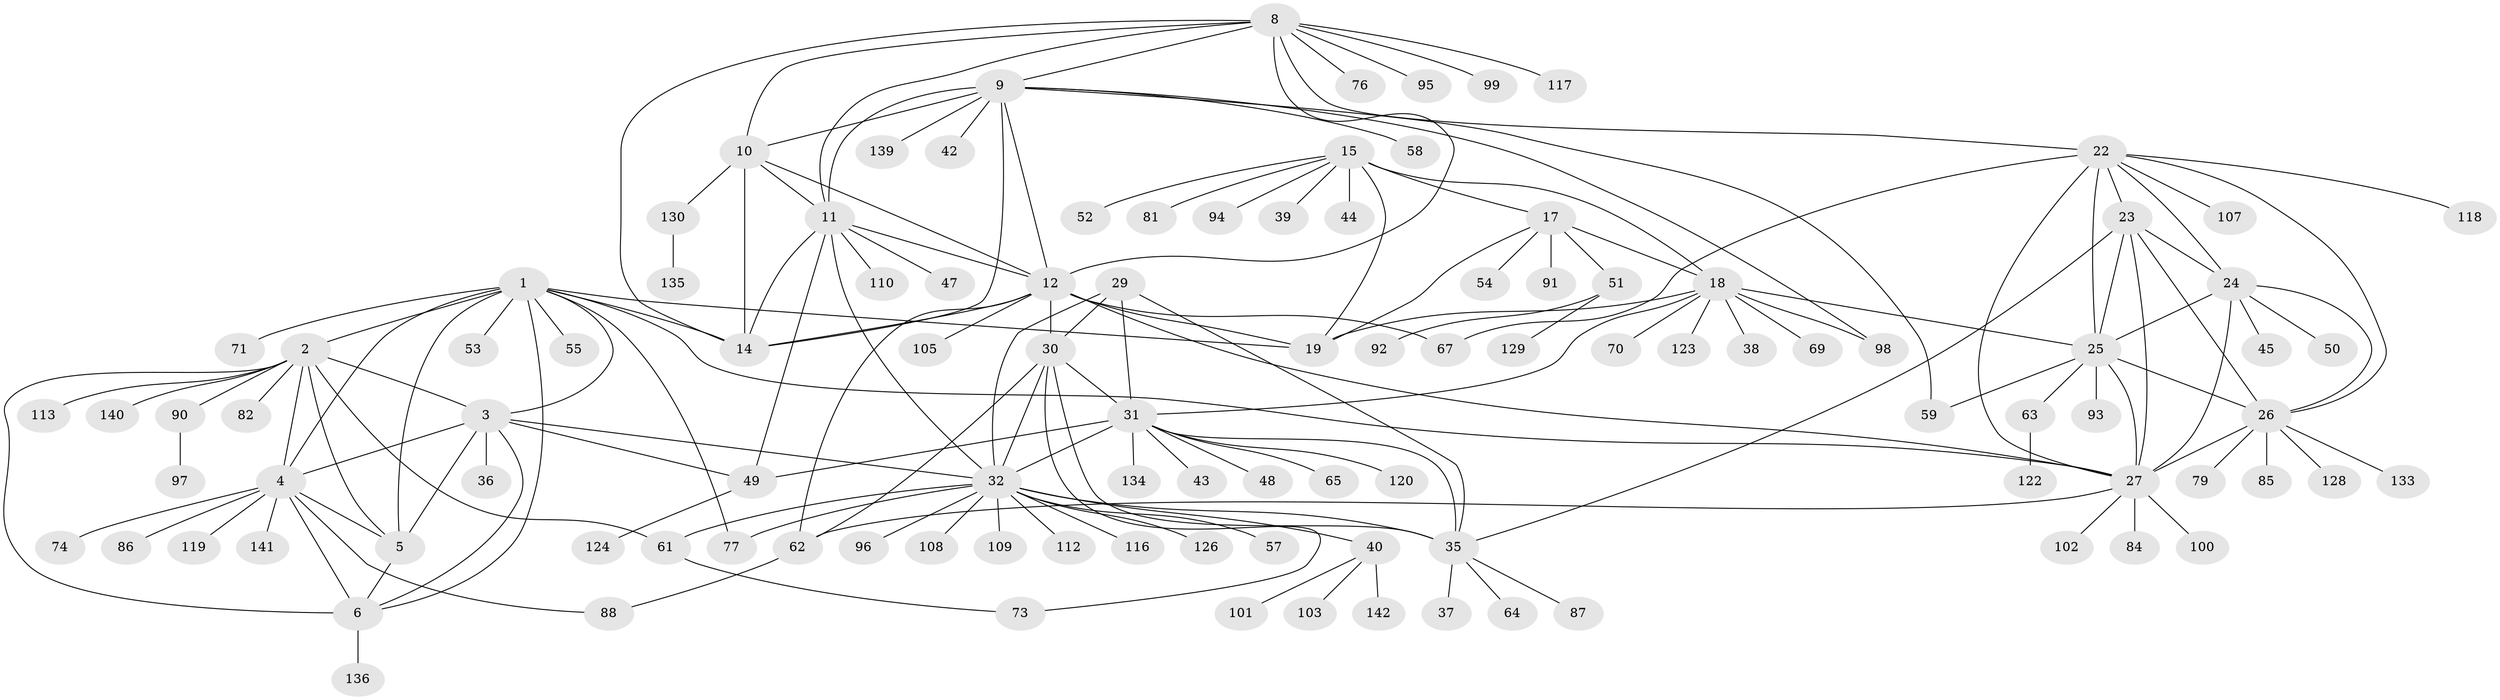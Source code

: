 // original degree distribution, {14: 0.007042253521126761, 8: 0.056338028169014086, 9: 0.06338028169014084, 12: 0.02112676056338028, 6: 0.014084507042253521, 7: 0.02112676056338028, 11: 0.035211267605633804, 10: 0.014084507042253521, 13: 0.014084507042253521, 1: 0.5845070422535211, 5: 0.007042253521126761, 4: 0.014084507042253521, 2: 0.1267605633802817, 3: 0.02112676056338028}
// Generated by graph-tools (version 1.1) at 2025/42/03/06/25 10:42:07]
// undirected, 110 vertices, 167 edges
graph export_dot {
graph [start="1"]
  node [color=gray90,style=filled];
  1 [super="+60"];
  2 [super="+7"];
  3 [super="+131"];
  4 [super="+46"];
  5;
  6 [super="+68"];
  8 [super="+111"];
  9 [super="+13"];
  10 [super="+72"];
  11 [super="+121"];
  12 [super="+125"];
  14 [super="+80"];
  15 [super="+16"];
  17;
  18 [super="+21"];
  19 [super="+20"];
  22 [super="+83"];
  23 [super="+137"];
  24 [super="+66"];
  25 [super="+28"];
  26;
  27 [super="+41"];
  29 [super="+114"];
  30 [super="+138"];
  31 [super="+34"];
  32 [super="+33"];
  35 [super="+75"];
  36;
  37;
  38;
  39;
  40 [super="+104"];
  42;
  43;
  44;
  45;
  47;
  48;
  49;
  50 [super="+78"];
  51 [super="+56"];
  52;
  53;
  54;
  55;
  57;
  58;
  59;
  61;
  62 [super="+89"];
  63;
  64;
  65;
  67;
  69;
  70;
  71;
  73;
  74;
  76;
  77 [super="+127"];
  79;
  81;
  82;
  84;
  85 [super="+115"];
  86;
  87;
  88;
  90;
  91;
  92;
  93;
  94;
  95;
  96;
  97;
  98;
  99;
  100 [super="+106"];
  101;
  102;
  103;
  105;
  107;
  108;
  109;
  110;
  112 [super="+132"];
  113;
  116;
  117;
  118;
  119;
  120;
  122;
  123;
  124;
  126;
  128;
  129;
  130;
  133;
  134;
  135;
  136;
  139;
  140;
  141;
  142;
  1 -- 2 [weight=2];
  1 -- 3;
  1 -- 4;
  1 -- 5;
  1 -- 6;
  1 -- 14;
  1 -- 19;
  1 -- 27;
  1 -- 53;
  1 -- 55;
  1 -- 71;
  1 -- 77;
  2 -- 3 [weight=2];
  2 -- 4 [weight=2];
  2 -- 5 [weight=2];
  2 -- 6 [weight=2];
  2 -- 90;
  2 -- 113;
  2 -- 140;
  2 -- 82;
  2 -- 61;
  3 -- 4;
  3 -- 5;
  3 -- 6;
  3 -- 36;
  3 -- 32;
  3 -- 49;
  4 -- 5;
  4 -- 6;
  4 -- 74;
  4 -- 86;
  4 -- 88;
  4 -- 119;
  4 -- 141;
  5 -- 6;
  6 -- 136;
  8 -- 9 [weight=2];
  8 -- 10;
  8 -- 11;
  8 -- 12;
  8 -- 14;
  8 -- 22;
  8 -- 76;
  8 -- 95;
  8 -- 99;
  8 -- 117;
  9 -- 10 [weight=2];
  9 -- 11 [weight=2];
  9 -- 12 [weight=2];
  9 -- 14 [weight=2];
  9 -- 59;
  9 -- 98;
  9 -- 42;
  9 -- 139;
  9 -- 58;
  10 -- 11;
  10 -- 12;
  10 -- 14;
  10 -- 130;
  11 -- 12;
  11 -- 14;
  11 -- 32;
  11 -- 47;
  11 -- 49;
  11 -- 110;
  12 -- 14;
  12 -- 19;
  12 -- 62;
  12 -- 67;
  12 -- 105;
  12 -- 27;
  12 -- 30;
  15 -- 17 [weight=2];
  15 -- 18 [weight=4];
  15 -- 19 [weight=4];
  15 -- 39;
  15 -- 94;
  15 -- 44;
  15 -- 52;
  15 -- 81;
  17 -- 18 [weight=2];
  17 -- 19 [weight=2];
  17 -- 51;
  17 -- 54;
  17 -- 91;
  18 -- 19 [weight=4];
  18 -- 38;
  18 -- 69;
  18 -- 123;
  18 -- 98;
  18 -- 70;
  18 -- 31;
  18 -- 25;
  22 -- 23;
  22 -- 24;
  22 -- 25 [weight=2];
  22 -- 26;
  22 -- 27;
  22 -- 67;
  22 -- 107;
  22 -- 118;
  23 -- 24;
  23 -- 25 [weight=2];
  23 -- 26;
  23 -- 27;
  23 -- 35;
  24 -- 25 [weight=2];
  24 -- 26;
  24 -- 27;
  24 -- 45;
  24 -- 50;
  25 -- 26 [weight=2];
  25 -- 27 [weight=2];
  25 -- 63;
  25 -- 59;
  25 -- 93;
  26 -- 27;
  26 -- 79;
  26 -- 85;
  26 -- 128;
  26 -- 133;
  27 -- 62;
  27 -- 84;
  27 -- 100;
  27 -- 102;
  29 -- 30;
  29 -- 31 [weight=2];
  29 -- 32 [weight=2];
  29 -- 35;
  30 -- 31 [weight=2];
  30 -- 32 [weight=2];
  30 -- 35;
  30 -- 73;
  30 -- 62;
  31 -- 32 [weight=4];
  31 -- 35 [weight=2];
  31 -- 49;
  31 -- 134;
  31 -- 65;
  31 -- 43;
  31 -- 48;
  31 -- 120;
  32 -- 35 [weight=2];
  32 -- 61;
  32 -- 96;
  32 -- 108;
  32 -- 109;
  32 -- 40;
  32 -- 77;
  32 -- 112;
  32 -- 116;
  32 -- 57;
  32 -- 126;
  35 -- 37;
  35 -- 64;
  35 -- 87;
  40 -- 101;
  40 -- 103;
  40 -- 142;
  49 -- 124;
  51 -- 92;
  51 -- 129;
  61 -- 73;
  62 -- 88;
  63 -- 122;
  90 -- 97;
  130 -- 135;
}
